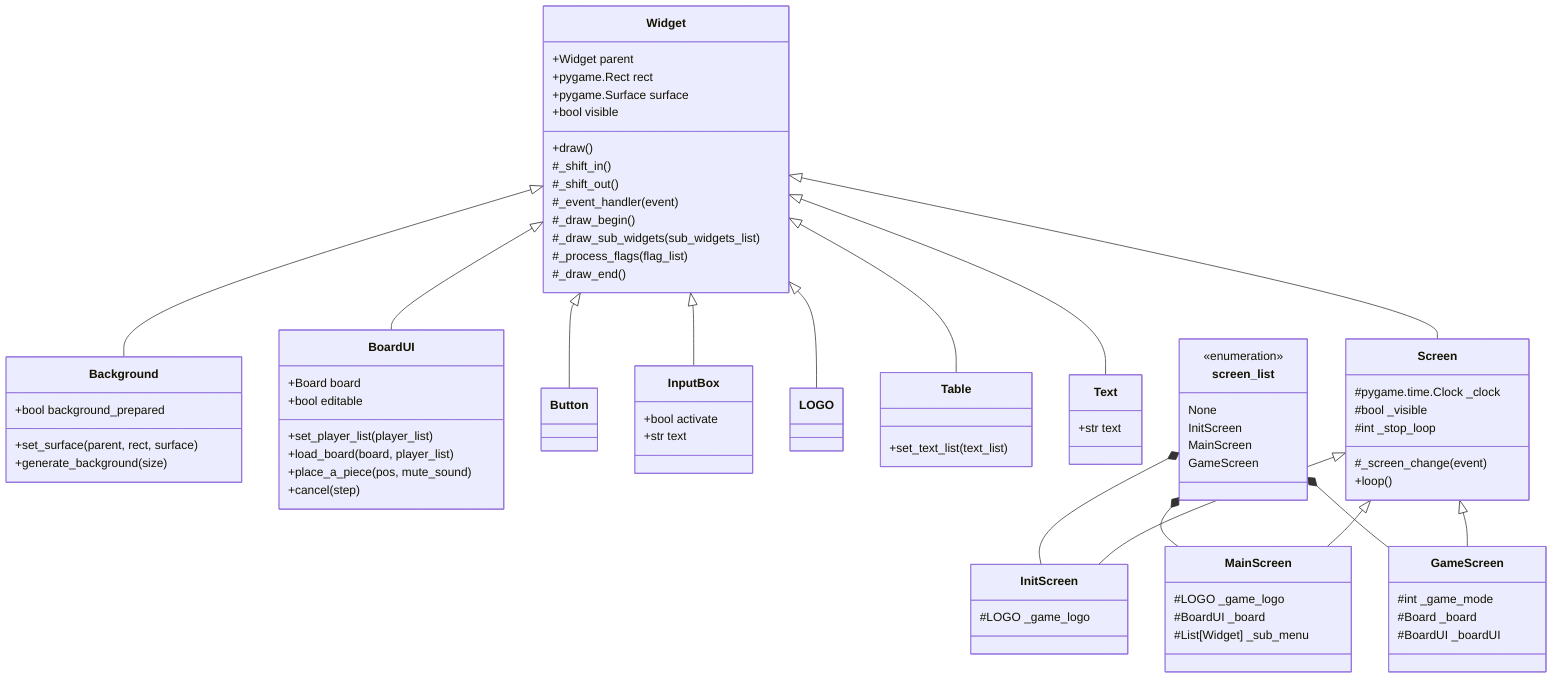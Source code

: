 classDiagram
    class Widget{
        +Widget parent
        +pygame.Rect rect
        +pygame.Surface surface
        +bool visible
        +draw()
        #_shift_in()
        #_shift_out()
        #_event_handler(event)
        #_draw_begin()
        #_draw_sub_widgets(sub_widgets_list)
        #_process_flags(flag_list)
        #_draw_end()
    }

    class Background{
        +bool background_prepared
        +set_surface(parent, rect, surface)
        +generate_background(size)
    }

    class BoardUI{
        +Board board
        +bool editable
        +set_player_list(player_list)
        +load_board(board, player_list)
        +place_a_piece(pos, mute_sound)
        +cancel(step)
    }

    class Button{
    }

    class InputBox{
        +bool activate
        +str text
    }

    class LOGO{
    }

    class Table{
        +set_text_list(text_list)
    }

    class Text{
        +str text
    }

    Widget <|-- Background
    Widget <|-- BoardUI
    Widget <|-- Button
    Widget <|-- InputBox
    Widget <|-- LOGO
    Widget <|-- Table
    Widget <|-- Text

    class Screen{
        #pygame.time.Clock _clock
        #bool _visible
        #int _stop_loop
        #_screen_change(event)
        +loop()
    }
    
    class screen_list{
        <<enumeration>>
        None
        InitScreen
        MainScreen
        GameScreen
    }

    class InitScreen{
        #LOGO _game_logo
    }

    class MainScreen{
        #LOGO _game_logo
        #BoardUI _board
        #List[Widget] _sub_menu
    }

    class GameScreen{
        #int _game_mode
        #Board _board
        #BoardUI _boardUI
    }

    screen_list *-- InitScreen
    screen_list *-- MainScreen
    screen_list *-- GameScreen

    Widget <|-- Screen
    Screen <|-- InitScreen
    Screen <|-- MainScreen
    Screen <|-- GameScreen